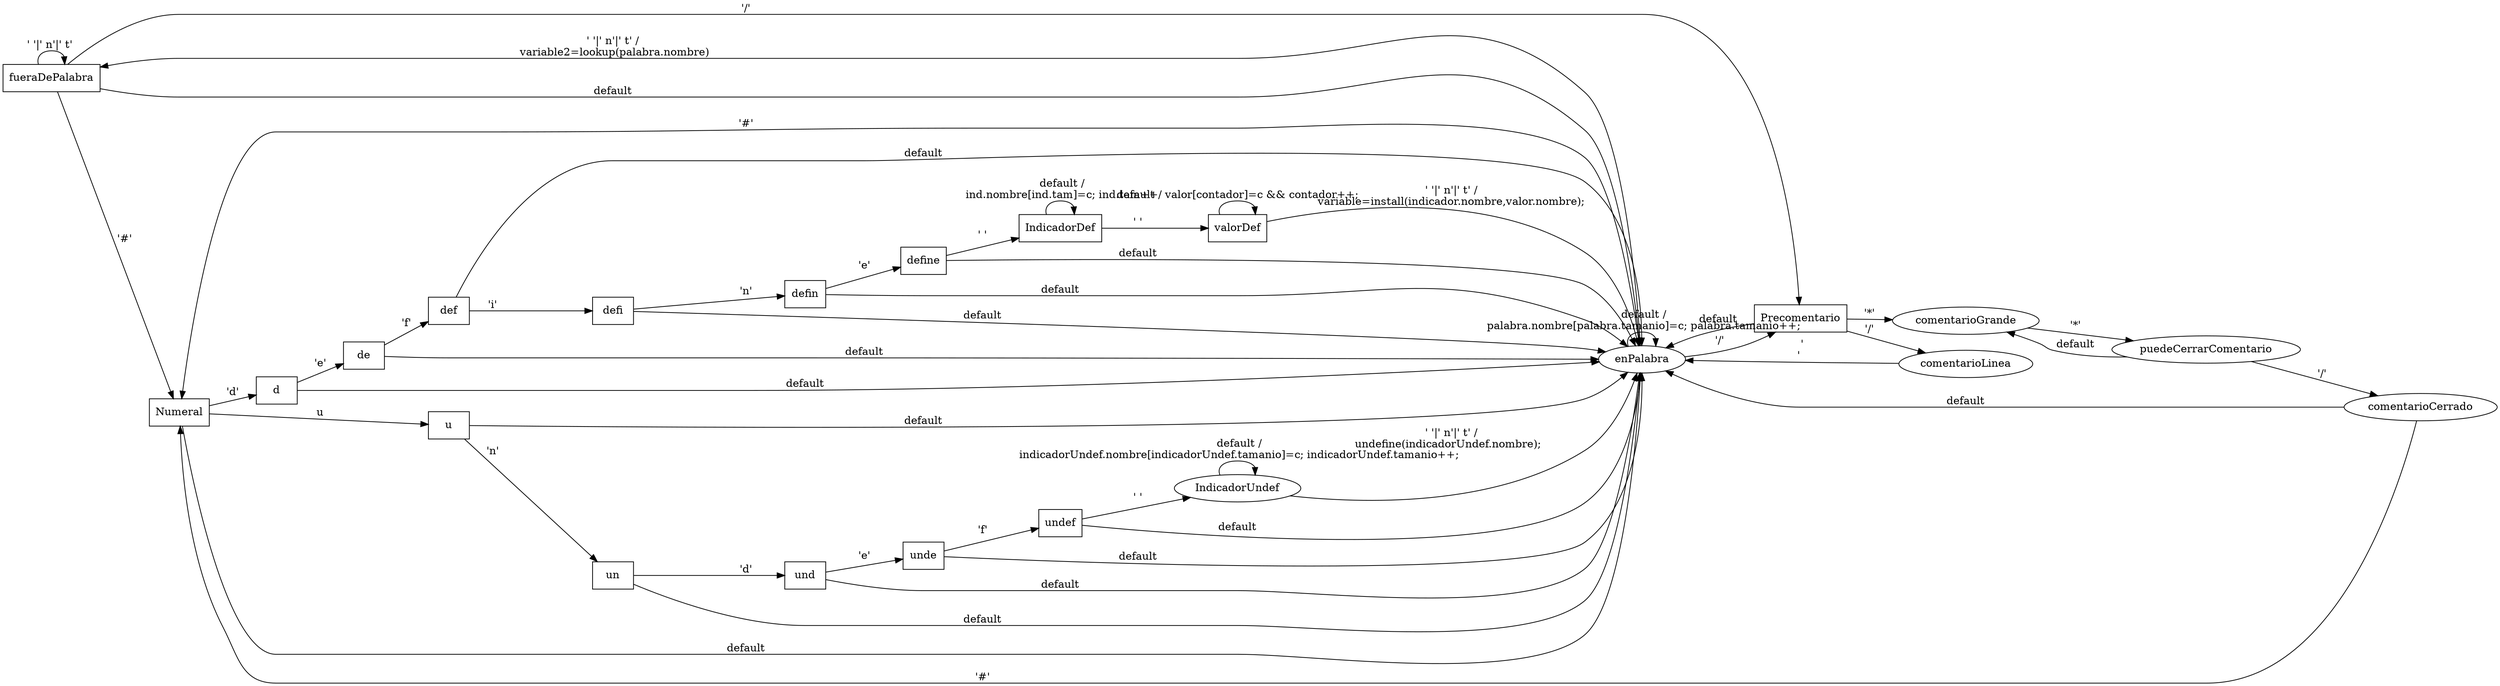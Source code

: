 digraph maquinaEstado{
    rankdir = LR
    fueraDePalabra[shape=box];
    Numeral[shape=box];
    Precomentario[shape=box];
    d [shape=box];
    de [shape=box];
    def [shape=box];
    defi [shape=box];
    defin [shape=box];
    define [shape=box];
    u [shape=box];
    un [shape=box];
    und [shape=box];
    unde [shape=box];
    undef [shape=box];
    IndicadorDef [shape=box];
    IndicadorDef [shape=box];
    valorDef [shape=box];


    fueraDePalabra -> fueraDePalabra [ label="' '|'\ n'|'\ t' "];
    fueraDePalabra -> Numeral [ label=" '#' "];
    fueraDePalabra -> Precomentario [ label=" '/' "];
    fueraDePalabra -> enPalabra [ label=" default "];
    enPalabra -> Numeral [ label=" '#' "];
    enPalabra -> Precomentario [ label=" '/' "];
    enPalabra -> fueraDePalabra [ label="' '|'\ n'|'\ t' /\n variable2=lookup(palabra.nombre)" ];
    enPalabra -> enPalabra [ label=" default /\n palabra.nombre[palabra.tamanio]=c; palabra.tamanio++;" ];
    Precomentario -> comentarioLinea [ label=" '/' "];
    Precomentario -> comentarioGrande [ label=" '*' "];
    Precomentario -> enPalabra [ label= "default "];
    comentarioLinea -> enPalabra [ label= " '\n' "];
    comentarioGrande -> puedeCerrarComentario [ label= " '*' "];
    puedeCerrarComentario -> comentarioCerrado [ label= " '/' "];
    puedeCerrarComentario -> comentarioGrande [ label= " default "];
    comentarioCerrado -> Numeral [ label=" '#' "];
    comentarioCerrado -> enPalabra [ label= " default "];
    Numeral -> d [ label= " 'd' "];
    Numeral -> u [ label= " u "];
    Numeral -> enPalabra [ label= " default "];
    d -> de [ label= " 'e' "];
    d -> enPalabra [ label= " default "];
    de -> def [ label= " 'f' "];
    de -> enPalabra [ label= " default "];
    def -> defi [ label = " 'i' "];
    def -> enPalabra [ label= " default "];
    defi -> defin [ label = " 'n' "];
    defi -> enPalabra [ label = " default "];
    defin -> define [ label = " 'e' "];
    defin -> enPalabra [ label = " default "];
    define -> IndicadorDef [ label = " ' ' "];
    define -> enPalabra [ label = " default "];
    IndicadorDef -> valorDef [ label = " ' ' "];
    IndicadorDef -> IndicadorDef [ label = " default /\n ind.nombre[ind.tam]=c; ind.tam++"];
    valorDef -> enPalabra [ label=" ' '|'\ n'|'\ t' /\n variable=install(indicador.nombre,valor.nombre);"];
    valorDef -> valorDef [ label = " default / valor[contador]=c && contador++; "];
    u -> un [ label= " 'n' "];
    u -> enPalabra [ label= " default "];
    un -> und [ label= " 'd' "];
    un -> enPalabra [ label= " default "];
    und -> unde [ label= " 'e' "];
    und -> enPalabra [ label= " default "];
    unde -> undef [ label= " 'f' "];
    unde -> enPalabra [ label= " default "];
    undef -> IndicadorUndef [ label= " ' ' "];
    undef -> enPalabra [ label= " default "];
    IndicadorUndef -> enPalabra [ label=" ' '|'\ n'|'\ t' /\n undefine(indicadorUndef.nombre);  "];
    IndicadorUndef -> IndicadorUndef [ label = " default /\n indicadorUndef.nombre[indicadorUndef.tamanio]=c; indicadorUndef.tamanio++;" ];





}
